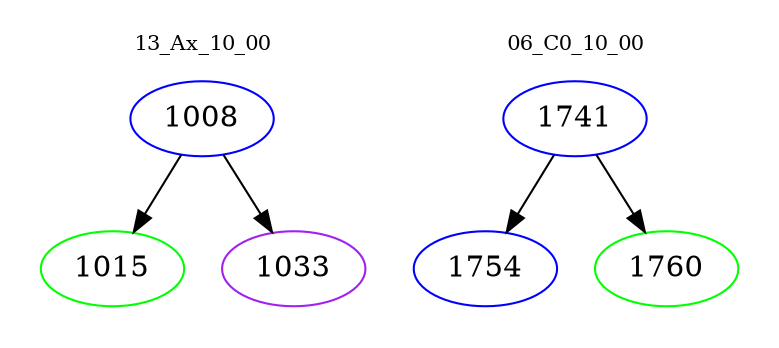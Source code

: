 digraph{
subgraph cluster_0 {
color = white
label = "13_Ax_10_00";
fontsize=10;
T0_1008 [label="1008", color="blue"]
T0_1008 -> T0_1015 [color="black"]
T0_1015 [label="1015", color="green"]
T0_1008 -> T0_1033 [color="black"]
T0_1033 [label="1033", color="purple"]
}
subgraph cluster_1 {
color = white
label = "06_C0_10_00";
fontsize=10;
T1_1741 [label="1741", color="blue"]
T1_1741 -> T1_1754 [color="black"]
T1_1754 [label="1754", color="blue"]
T1_1741 -> T1_1760 [color="black"]
T1_1760 [label="1760", color="green"]
}
}
